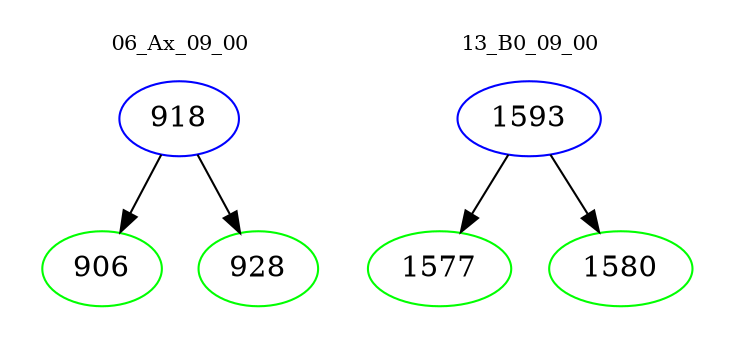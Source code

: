 digraph{
subgraph cluster_0 {
color = white
label = "06_Ax_09_00";
fontsize=10;
T0_918 [label="918", color="blue"]
T0_918 -> T0_906 [color="black"]
T0_906 [label="906", color="green"]
T0_918 -> T0_928 [color="black"]
T0_928 [label="928", color="green"]
}
subgraph cluster_1 {
color = white
label = "13_B0_09_00";
fontsize=10;
T1_1593 [label="1593", color="blue"]
T1_1593 -> T1_1577 [color="black"]
T1_1577 [label="1577", color="green"]
T1_1593 -> T1_1580 [color="black"]
T1_1580 [label="1580", color="green"]
}
}
